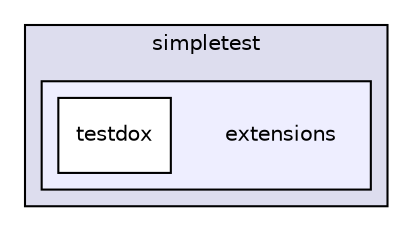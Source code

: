 digraph "tests/simpletest/extensions" {
  compound=true
  node [ fontsize="10", fontname="Helvetica"];
  edge [ labelfontsize="10", labelfontname="Helvetica"];
  subgraph clusterdir_baa5669a084f6b0063bc162693ea7b53 {
    graph [ bgcolor="#ddddee", pencolor="black", label="simpletest" fontname="Helvetica", fontsize="10", URL="dir_baa5669a084f6b0063bc162693ea7b53.html"]
  subgraph clusterdir_c430215882862d5774672187fe7d6603 {
    graph [ bgcolor="#eeeeff", pencolor="black", label="" URL="dir_c430215882862d5774672187fe7d6603.html"];
    dir_c430215882862d5774672187fe7d6603 [shape=plaintext label="extensions"];
    dir_2cc53939717cf7d97a50fa216d9d655d [shape=box label="testdox" color="black" fillcolor="white" style="filled" URL="dir_2cc53939717cf7d97a50fa216d9d655d.html"];
  }
  }
}
